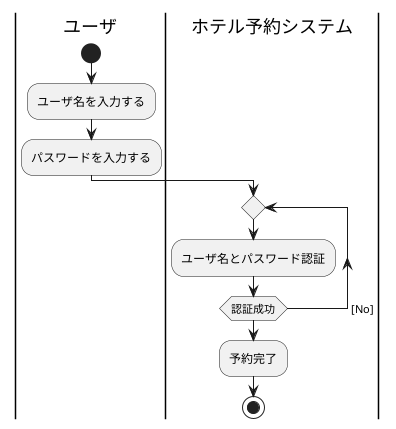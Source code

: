 @startuml アクティビティ図


|ユーザ|
|ユーザ|
|ホテル予約システム|
|ホテル予約システム|

|ユーザ|
start 
:ユーザ名を入力する;
:パスワードを入力する;
|ユーザ|

|ホテル予約システム|
repeat
:ユーザ名とパスワード認証;
repeat while(認証成功) ->[No]
:予約完了;
|ホテル予約システム|
stop
@enduml